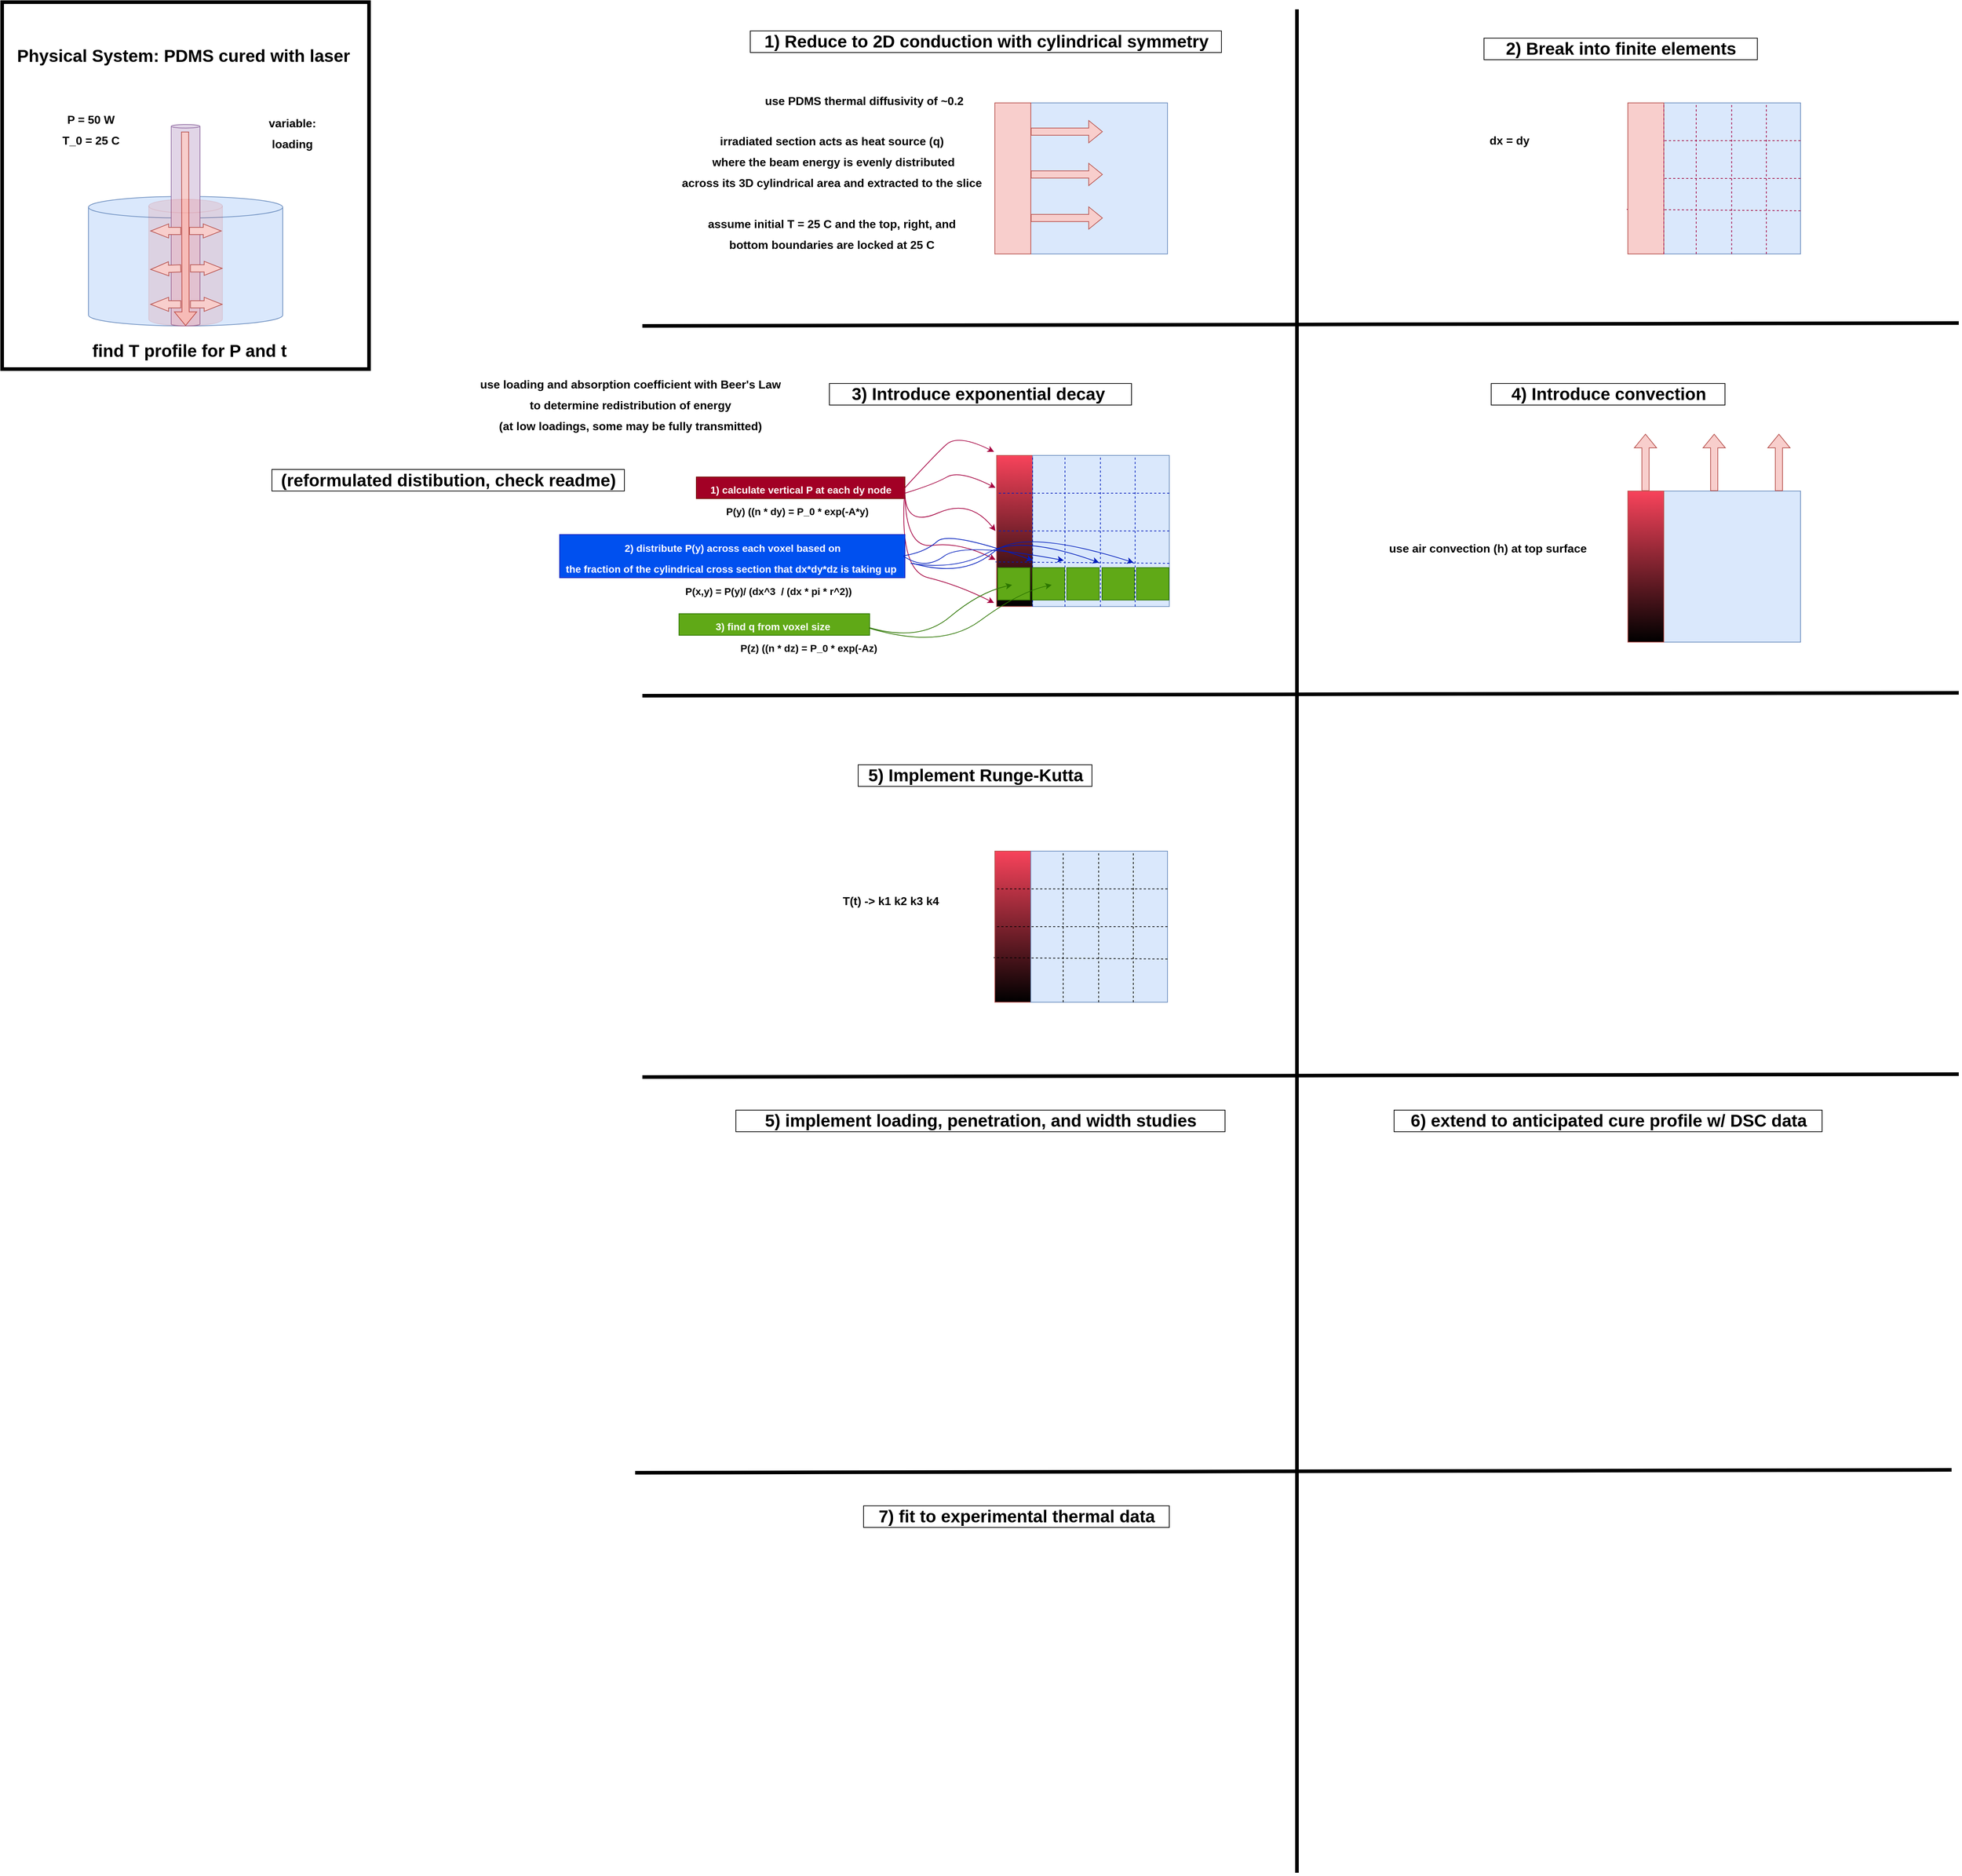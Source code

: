 <mxfile>
    <diagram id="xyQSWyfSfaHBKpIr7T4n" name="Page-1">
        <mxGraphModel dx="571" dy="555" grid="1" gridSize="10" guides="1" tooltips="1" connect="1" arrows="1" fold="1" page="1" pageScale="1" pageWidth="850" pageHeight="1100" math="0" shadow="0">
            <root>
                <mxCell id="0"/>
                <mxCell id="1" parent="0"/>
                <mxCell id="4" value="" style="whiteSpace=wrap;html=1;aspect=fixed;fillColor=none;strokeWidth=5;" parent="1" vertex="1">
                    <mxGeometry x="95" y="30" width="510" height="510" as="geometry"/>
                </mxCell>
                <mxCell id="6" value="" style="rounded=0;whiteSpace=wrap;html=1;fillColor=#dae8fc;strokeColor=#6c8ebf;" parent="1" vertex="1">
                    <mxGeometry x="1525" y="170" width="190" height="210" as="geometry"/>
                </mxCell>
                <mxCell id="7" value="" style="rounded=0;whiteSpace=wrap;html=1;fillColor=#f8cecc;strokeColor=#b85450;" parent="1" vertex="1">
                    <mxGeometry x="1475" y="170" width="50" height="210" as="geometry"/>
                </mxCell>
                <mxCell id="8" value="" style="shape=cylinder3;whiteSpace=wrap;html=1;boundedLbl=1;backgroundOutline=1;size=15;fillColor=#dae8fc;strokeColor=#6c8ebf;" parent="1" vertex="1">
                    <mxGeometry x="215" y="300" width="270" height="180" as="geometry"/>
                </mxCell>
                <mxCell id="9" value="" style="shape=cylinder3;whiteSpace=wrap;html=1;boundedLbl=1;backgroundOutline=1;size=2.483;fillColor=#e1d5e7;strokeColor=#9673a6;" parent="1" vertex="1">
                    <mxGeometry x="330" y="200" width="40" height="280" as="geometry"/>
                </mxCell>
                <mxCell id="10" value="Physical System: PDMS cured with laser&amp;nbsp;" style="text;strokeColor=none;fillColor=none;html=1;fontSize=24;fontStyle=1;verticalAlign=middle;align=center;" parent="1" vertex="1">
                    <mxGeometry x="100" y="90" width="500" height="30" as="geometry"/>
                </mxCell>
                <mxCell id="11" value="1) Reduce to 2D conduction with cylindrical symmetry" style="text;strokeColor=default;fillColor=none;html=1;fontSize=24;fontStyle=1;verticalAlign=middle;align=center;" parent="1" vertex="1">
                    <mxGeometry x="1135" y="70" width="655" height="30" as="geometry"/>
                </mxCell>
                <mxCell id="12" value="&lt;font style=&quot;font-size: 16px;&quot;&gt;irradiated section acts as heat source (q)&lt;br&gt;&amp;nbsp;where the beam energy is evenly distributed &lt;br&gt;across its 3D cylindrical area and extracted to the slice&lt;br&gt;&lt;/font&gt;" style="text;strokeColor=none;fillColor=none;html=1;fontSize=24;fontStyle=1;verticalAlign=middle;align=center;rounded=0;glass=0;" parent="1" vertex="1">
                    <mxGeometry x="1045" y="210" width="405" height="80" as="geometry"/>
                </mxCell>
                <mxCell id="13" value="&lt;span style=&quot;font-size: 16px;&quot;&gt;use PDMS thermal diffusivity of ~0.2&lt;/span&gt;" style="text;strokeColor=none;fillColor=none;html=1;fontSize=24;fontStyle=1;verticalAlign=middle;align=center;" parent="1" vertex="1">
                    <mxGeometry x="1055" y="150" width="475" height="30" as="geometry"/>
                </mxCell>
                <mxCell id="14" value="" style="rounded=0;whiteSpace=wrap;html=1;fillColor=#dae8fc;strokeColor=#6c8ebf;" parent="1" vertex="1">
                    <mxGeometry x="2405" y="170" width="190" height="210" as="geometry"/>
                </mxCell>
                <mxCell id="15" value="2) Break into finite elements" style="text;strokeColor=default;fillColor=none;html=1;fontSize=24;fontStyle=1;verticalAlign=middle;align=center;" parent="1" vertex="1">
                    <mxGeometry x="2155" y="80" width="380" height="30" as="geometry"/>
                </mxCell>
                <mxCell id="16" value="" style="rounded=0;whiteSpace=wrap;html=1;fillColor=#dae8fc;strokeColor=#6c8ebf;" parent="1" vertex="1">
                    <mxGeometry x="2405" y="709.5" width="190" height="210" as="geometry"/>
                </mxCell>
                <mxCell id="17" value="" style="rounded=0;whiteSpace=wrap;html=1;fillColor=#F8435B;strokeColor=#b85450;fillStyle=hatch;gradientColor=default;" parent="1" vertex="1">
                    <mxGeometry x="2355" y="709.5" width="50" height="210" as="geometry"/>
                </mxCell>
                <mxCell id="18" value="4) Introduce convection" style="text;strokeColor=default;fillColor=none;html=1;fontSize=24;fontStyle=1;verticalAlign=middle;align=center;" parent="1" vertex="1">
                    <mxGeometry x="2165" y="560" width="325" height="30" as="geometry"/>
                </mxCell>
                <mxCell id="19" value="" style="shape=flexArrow;endArrow=classic;html=1;rounded=0;fillColor=#f8cecc;strokeColor=#b85450;" parent="1" edge="1">
                    <mxGeometry width="50" height="50" relative="1" as="geometry">
                        <mxPoint x="1525" y="210" as="sourcePoint"/>
                        <mxPoint x="1625" y="210" as="targetPoint"/>
                    </mxGeometry>
                </mxCell>
                <mxCell id="20" value="" style="shape=flexArrow;endArrow=classic;html=1;rounded=0;fillColor=#f8cecc;strokeColor=#b85450;" parent="1" edge="1">
                    <mxGeometry width="50" height="50" relative="1" as="geometry">
                        <mxPoint x="1525" y="269.5" as="sourcePoint"/>
                        <mxPoint x="1625" y="269.5" as="targetPoint"/>
                    </mxGeometry>
                </mxCell>
                <mxCell id="21" value="" style="shape=flexArrow;endArrow=classic;html=1;rounded=0;fillColor=#f8cecc;strokeColor=#b85450;" parent="1" edge="1">
                    <mxGeometry width="50" height="50" relative="1" as="geometry">
                        <mxPoint x="1525" y="330" as="sourcePoint"/>
                        <mxPoint x="1625" y="330" as="targetPoint"/>
                    </mxGeometry>
                </mxCell>
                <mxCell id="22" value="" style="shape=flexArrow;endArrow=classic;html=1;rounded=0;fillColor=#f8cecc;strokeColor=#b85450;" parent="1" edge="1">
                    <mxGeometry width="50" height="50" relative="1" as="geometry">
                        <mxPoint x="2379.5" y="709.5" as="sourcePoint"/>
                        <mxPoint x="2379.5" y="630" as="targetPoint"/>
                    </mxGeometry>
                </mxCell>
                <mxCell id="23" value="" style="shape=flexArrow;endArrow=classic;html=1;rounded=0;fillColor=#f8cecc;strokeColor=#b85450;" parent="1" edge="1">
                    <mxGeometry width="50" height="50" relative="1" as="geometry">
                        <mxPoint x="2475" y="709.5" as="sourcePoint"/>
                        <mxPoint x="2475" y="630" as="targetPoint"/>
                    </mxGeometry>
                </mxCell>
                <mxCell id="24" value="" style="shape=flexArrow;endArrow=classic;html=1;rounded=0;fillColor=#f8cecc;strokeColor=#b85450;" parent="1" edge="1">
                    <mxGeometry width="50" height="50" relative="1" as="geometry">
                        <mxPoint x="2565" y="709.5" as="sourcePoint"/>
                        <mxPoint x="2565" y="630" as="targetPoint"/>
                    </mxGeometry>
                </mxCell>
                <mxCell id="25" value="&lt;span style=&quot;font-size: 16px;&quot;&gt;use air convection (h) at top surface&lt;br&gt;&lt;/span&gt;" style="text;strokeColor=none;fillColor=none;html=1;fontSize=24;fontStyle=1;verticalAlign=middle;align=center;" parent="1" vertex="1">
                    <mxGeometry x="2015" y="770" width="290" height="34.5" as="geometry"/>
                </mxCell>
                <mxCell id="26" value="&lt;font style=&quot;font-size: 16px;&quot;&gt;assume initial T = 25 C and the top, right, and&lt;br&gt;bottom boundaries are locked at 25 C&lt;br&gt;&lt;/font&gt;" style="text;strokeColor=none;fillColor=none;html=1;fontSize=24;fontStyle=1;verticalAlign=middle;align=center;rounded=0;glass=0;" parent="1" vertex="1">
                    <mxGeometry x="1045" y="310" width="405" height="80" as="geometry"/>
                </mxCell>
                <mxCell id="27" value="" style="shape=flexArrow;endArrow=classic;html=1;rounded=0;entryX=0.5;entryY=1;entryDx=0;entryDy=0;entryPerimeter=0;fillColor=#f8cecc;strokeColor=#b85450;" parent="1" source="40" target="9" edge="1">
                    <mxGeometry width="50" height="50" relative="1" as="geometry">
                        <mxPoint x="349.29" y="210" as="sourcePoint"/>
                        <mxPoint x="349.29" y="450" as="targetPoint"/>
                    </mxGeometry>
                </mxCell>
                <mxCell id="30" value="3) Introduce exponential decay&amp;nbsp;" style="text;strokeColor=default;fillColor=none;html=1;fontSize=24;fontStyle=1;verticalAlign=middle;align=center;" parent="1" vertex="1">
                    <mxGeometry x="1245" y="560" width="420" height="30" as="geometry"/>
                </mxCell>
                <mxCell id="31" value="&lt;font style=&quot;font-size: 16px;&quot;&gt;&lt;br&gt;&lt;/font&gt;" style="text;strokeColor=none;fillColor=none;html=1;fontSize=24;fontStyle=1;verticalAlign=middle;align=center;rounded=0;glass=0;" parent="1" vertex="1">
                    <mxGeometry x="1055" y="690" width="405" height="80" as="geometry"/>
                </mxCell>
                <mxCell id="32" value="&lt;span style=&quot;font-size: 16px;&quot;&gt;use loading and absorption coefficient with Beer's Law&lt;br&gt;to determine redistribution of energy&lt;br&gt;(at low loadings, some may be fully transmitted)&lt;br&gt;&lt;/span&gt;" style="text;strokeColor=none;fillColor=none;html=1;fontSize=24;fontStyle=1;verticalAlign=middle;align=center;" parent="1" vertex="1">
                    <mxGeometry x="730" y="540" width="475" height="95" as="geometry"/>
                </mxCell>
                <mxCell id="33" value="" style="endArrow=none;dashed=1;html=1;rounded=0;exitX=1;exitY=0.5;exitDx=0;exitDy=0;entryX=0;entryY=0.5;entryDx=0;entryDy=0;fillColor=#d80073;strokeColor=#A50040;" parent="1" source="14" edge="1">
                    <mxGeometry width="50" height="50" relative="1" as="geometry">
                        <mxPoint x="2645" y="300" as="sourcePoint"/>
                        <mxPoint x="2355" y="275" as="targetPoint"/>
                    </mxGeometry>
                </mxCell>
                <mxCell id="34" value="" style="endArrow=none;dashed=1;html=1;rounded=0;exitX=1;exitY=0.25;exitDx=0;exitDy=0;entryX=0;entryY=0.25;entryDx=0;entryDy=0;fillColor=#d80073;strokeColor=#A50040;" parent="1" source="14" edge="1">
                    <mxGeometry width="50" height="50" relative="1" as="geometry">
                        <mxPoint x="2595" y="228.57" as="sourcePoint"/>
                        <mxPoint x="2355" y="222.5" as="targetPoint"/>
                    </mxGeometry>
                </mxCell>
                <mxCell id="35" value="" style="endArrow=none;dashed=1;html=1;rounded=0;exitX=1;exitY=0.5;exitDx=0;exitDy=0;entryX=-0.032;entryY=0.705;entryDx=0;entryDy=0;entryPerimeter=0;fillColor=#d80073;strokeColor=#A50040;" parent="1" edge="1">
                    <mxGeometry width="50" height="50" relative="1" as="geometry">
                        <mxPoint x="2595" y="320" as="sourcePoint"/>
                        <mxPoint x="2353.4" y="318.05" as="targetPoint"/>
                    </mxGeometry>
                </mxCell>
                <mxCell id="36" value="" style="endArrow=none;dashed=1;html=1;rounded=0;exitX=0.75;exitY=1;exitDx=0;exitDy=0;entryX=0.75;entryY=0;entryDx=0;entryDy=0;fillColor=#d80073;strokeColor=#A50040;" parent="1" source="14" target="14" edge="1">
                    <mxGeometry width="50" height="50" relative="1" as="geometry">
                        <mxPoint x="2775" y="269.29" as="sourcePoint"/>
                        <mxPoint x="2585" y="269.29" as="targetPoint"/>
                    </mxGeometry>
                </mxCell>
                <mxCell id="37" value="" style="endArrow=none;dashed=1;html=1;rounded=0;exitX=0.75;exitY=1;exitDx=0;exitDy=0;entryX=0.75;entryY=0;entryDx=0;entryDy=0;fillColor=#d80073;strokeColor=#A50040;" parent="1" edge="1">
                    <mxGeometry width="50" height="50" relative="1" as="geometry">
                        <mxPoint x="2499.29" y="380" as="sourcePoint"/>
                        <mxPoint x="2499.29" y="170" as="targetPoint"/>
                    </mxGeometry>
                </mxCell>
                <mxCell id="38" value="" style="endArrow=none;dashed=1;html=1;rounded=0;exitX=0.75;exitY=1;exitDx=0;exitDy=0;entryX=0.75;entryY=0;entryDx=0;entryDy=0;fillColor=#d80073;strokeColor=#A50040;" parent="1" edge="1">
                    <mxGeometry width="50" height="50" relative="1" as="geometry">
                        <mxPoint x="2450" y="380" as="sourcePoint"/>
                        <mxPoint x="2450" y="170" as="targetPoint"/>
                    </mxGeometry>
                </mxCell>
                <mxCell id="39" value="" style="shape=flexArrow;endArrow=classic;html=1;rounded=0;entryX=0.5;entryY=1;entryDx=0;entryDy=0;entryPerimeter=0;fillColor=#f8cecc;strokeColor=#b85450;" parent="1" target="40" edge="1">
                    <mxGeometry width="50" height="50" relative="1" as="geometry">
                        <mxPoint x="349.29" y="210" as="sourcePoint"/>
                        <mxPoint x="350" y="480" as="targetPoint"/>
                    </mxGeometry>
                </mxCell>
                <mxCell id="40" value="" style="shape=cylinder3;whiteSpace=wrap;html=1;boundedLbl=1;backgroundOutline=1;size=9.379;fillColor=#e51400;strokeColor=#B20000;opacity=10;fontColor=#ffffff;" parent="1" vertex="1">
                    <mxGeometry x="298.75" y="304" width="102.5" height="176" as="geometry"/>
                </mxCell>
                <mxCell id="41" value="" style="shape=flexArrow;endArrow=classic;html=1;rounded=0;fillColor=#f8cecc;strokeColor=#b85450;endWidth=8.611;endSize=7.981;" parent="1" edge="1">
                    <mxGeometry width="50" height="50" relative="1" as="geometry">
                        <mxPoint x="355" y="348" as="sourcePoint"/>
                        <mxPoint x="400" y="348" as="targetPoint"/>
                    </mxGeometry>
                </mxCell>
                <mxCell id="42" value="" style="shape=flexArrow;endArrow=classic;html=1;rounded=0;fillColor=#f8cecc;strokeColor=#b85450;endWidth=8.611;endSize=7.981;" parent="1" edge="1">
                    <mxGeometry width="50" height="50" relative="1" as="geometry">
                        <mxPoint x="356.25" y="400" as="sourcePoint"/>
                        <mxPoint x="401.25" y="400" as="targetPoint"/>
                    </mxGeometry>
                </mxCell>
                <mxCell id="43" value="" style="shape=flexArrow;endArrow=classic;html=1;rounded=0;fillColor=#f8cecc;strokeColor=#b85450;endWidth=8.611;endSize=7.981;" parent="1" edge="1">
                    <mxGeometry width="50" height="50" relative="1" as="geometry">
                        <mxPoint x="356.25" y="450" as="sourcePoint"/>
                        <mxPoint x="401.25" y="450" as="targetPoint"/>
                    </mxGeometry>
                </mxCell>
                <mxCell id="44" value="" style="shape=flexArrow;endArrow=classic;html=1;rounded=0;fillColor=#f8cecc;strokeColor=#b85450;endWidth=8.611;endSize=7.981;entryX=0.022;entryY=0.554;entryDx=0;entryDy=0;entryPerimeter=0;" parent="1" target="40" edge="1">
                    <mxGeometry width="50" height="50" relative="1" as="geometry">
                        <mxPoint x="343.75" y="400" as="sourcePoint"/>
                        <mxPoint x="305" y="400" as="targetPoint"/>
                    </mxGeometry>
                </mxCell>
                <mxCell id="45" value="" style="shape=flexArrow;endArrow=classic;html=1;rounded=0;fillColor=#f8cecc;strokeColor=#b85450;endWidth=8.611;endSize=7.981;entryX=0.022;entryY=0.554;entryDx=0;entryDy=0;entryPerimeter=0;" parent="1" edge="1">
                    <mxGeometry width="50" height="50" relative="1" as="geometry">
                        <mxPoint x="343.75" y="348" as="sourcePoint"/>
                        <mxPoint x="301" y="348" as="targetPoint"/>
                    </mxGeometry>
                </mxCell>
                <mxCell id="46" value="" style="shape=flexArrow;endArrow=classic;html=1;rounded=0;fillColor=#f8cecc;strokeColor=#b85450;endWidth=8.611;endSize=7.981;entryX=0.022;entryY=0.554;entryDx=0;entryDy=0;entryPerimeter=0;" parent="1" edge="1">
                    <mxGeometry width="50" height="50" relative="1" as="geometry">
                        <mxPoint x="343.75" y="450" as="sourcePoint"/>
                        <mxPoint x="301" y="450" as="targetPoint"/>
                    </mxGeometry>
                </mxCell>
                <mxCell id="47" value="&lt;font style=&quot;font-size: 16px;&quot;&gt;P = 50 W&lt;br&gt;T_0 = 25 C&lt;br style=&quot;border-color: var(--border-color);&quot;&gt;&lt;br&gt;&lt;/font&gt;" style="text;strokeColor=none;fillColor=none;html=1;fontSize=24;fontStyle=1;verticalAlign=middle;align=center;rounded=0;glass=0;" parent="1" vertex="1">
                    <mxGeometry x="160" y="170" width="115" height="100" as="geometry"/>
                </mxCell>
                <mxCell id="48" value="&lt;font style=&quot;font-size: 16px;&quot;&gt;variable:&lt;br&gt;loading&lt;br&gt;&lt;/font&gt;" style="text;strokeColor=none;fillColor=none;html=1;fontSize=24;fontStyle=1;verticalAlign=middle;align=center;rounded=0;glass=0;" parent="1" vertex="1">
                    <mxGeometry x="440" y="160" width="115" height="100" as="geometry"/>
                </mxCell>
                <mxCell id="49" value="find T profile for P and t" style="text;strokeColor=none;fillColor=none;html=1;fontSize=24;fontStyle=1;verticalAlign=middle;align=center;" parent="1" vertex="1">
                    <mxGeometry x="105" y="500" width="500" height="30" as="geometry"/>
                </mxCell>
                <mxCell id="50" value="5) Implement Runge-Kutta" style="text;strokeColor=default;fillColor=none;html=1;fontSize=24;fontStyle=1;verticalAlign=middle;align=center;" parent="1" vertex="1">
                    <mxGeometry x="1285" y="1090" width="325" height="30" as="geometry"/>
                </mxCell>
                <mxCell id="51" value="" style="rounded=0;whiteSpace=wrap;html=1;fillColor=#F8435B;strokeColor=#b85450;fillStyle=hatch;gradientColor=default;" parent="1" vertex="1">
                    <mxGeometry x="1475" y="1210" width="50" height="210" as="geometry"/>
                </mxCell>
                <mxCell id="52" value="" style="rounded=0;whiteSpace=wrap;html=1;fillColor=#dae8fc;strokeColor=#6c8ebf;" parent="1" vertex="1">
                    <mxGeometry x="1525" y="1210" width="190" height="210" as="geometry"/>
                </mxCell>
                <mxCell id="53" value="" style="endArrow=none;dashed=1;html=1;rounded=0;exitX=1;exitY=0.5;exitDx=0;exitDy=0;entryX=0;entryY=0.5;entryDx=0;entryDy=0;" parent="1" source="52" target="51" edge="1">
                    <mxGeometry width="50" height="50" relative="1" as="geometry">
                        <mxPoint x="1765" y="1340" as="sourcePoint"/>
                        <mxPoint x="1405" y="1520" as="targetPoint"/>
                    </mxGeometry>
                </mxCell>
                <mxCell id="54" value="" style="endArrow=none;dashed=1;html=1;rounded=0;exitX=1;exitY=0.25;exitDx=0;exitDy=0;entryX=0;entryY=0.25;entryDx=0;entryDy=0;" parent="1" source="52" target="51" edge="1">
                    <mxGeometry width="50" height="50" relative="1" as="geometry">
                        <mxPoint x="1715" y="1268.57" as="sourcePoint"/>
                        <mxPoint x="1525" y="1268.57" as="targetPoint"/>
                    </mxGeometry>
                </mxCell>
                <mxCell id="55" value="" style="endArrow=none;dashed=1;html=1;rounded=0;exitX=1;exitY=0.5;exitDx=0;exitDy=0;entryX=-0.032;entryY=0.705;entryDx=0;entryDy=0;entryPerimeter=0;" parent="1" target="51" edge="1">
                    <mxGeometry width="50" height="50" relative="1" as="geometry">
                        <mxPoint x="1715" y="1360" as="sourcePoint"/>
                        <mxPoint x="1525" y="1360" as="targetPoint"/>
                    </mxGeometry>
                </mxCell>
                <mxCell id="56" value="" style="endArrow=none;dashed=1;html=1;rounded=0;exitX=0.75;exitY=1;exitDx=0;exitDy=0;entryX=0.75;entryY=0;entryDx=0;entryDy=0;" parent="1" source="52" target="52" edge="1">
                    <mxGeometry width="50" height="50" relative="1" as="geometry">
                        <mxPoint x="1895" y="1309.29" as="sourcePoint"/>
                        <mxPoint x="1705" y="1309.29" as="targetPoint"/>
                    </mxGeometry>
                </mxCell>
                <mxCell id="57" value="" style="endArrow=none;dashed=1;html=1;rounded=0;exitX=0.75;exitY=1;exitDx=0;exitDy=0;entryX=0.75;entryY=0;entryDx=0;entryDy=0;" parent="1" edge="1">
                    <mxGeometry width="50" height="50" relative="1" as="geometry">
                        <mxPoint x="1619.29" y="1420" as="sourcePoint"/>
                        <mxPoint x="1619.29" y="1210" as="targetPoint"/>
                    </mxGeometry>
                </mxCell>
                <mxCell id="58" value="" style="endArrow=none;dashed=1;html=1;rounded=0;exitX=0.75;exitY=1;exitDx=0;exitDy=0;entryX=0.75;entryY=0;entryDx=0;entryDy=0;" parent="1" edge="1">
                    <mxGeometry width="50" height="50" relative="1" as="geometry">
                        <mxPoint x="1570" y="1420" as="sourcePoint"/>
                        <mxPoint x="1570" y="1210" as="targetPoint"/>
                    </mxGeometry>
                </mxCell>
                <mxCell id="59" value="&lt;span style=&quot;font-size: 16px;&quot;&gt;T(t) -&amp;gt; k1 k2 k3 k4&lt;br&gt;&lt;/span&gt;" style="text;strokeColor=none;fillColor=none;html=1;fontSize=24;fontStyle=1;verticalAlign=middle;align=center;" parent="1" vertex="1">
                    <mxGeometry x="1185" y="1260" width="290" height="34.5" as="geometry"/>
                </mxCell>
                <mxCell id="60" value="&lt;span style=&quot;font-size: 16px;&quot;&gt;dx = dy&lt;br&gt;&lt;/span&gt;" style="text;strokeColor=none;fillColor=none;html=1;fontSize=24;fontStyle=1;verticalAlign=middle;align=center;" parent="1" vertex="1">
                    <mxGeometry x="2045" y="202.75" width="290" height="34.5" as="geometry"/>
                </mxCell>
                <mxCell id="61" value="6) extend to anticipated cure profile w/ DSC data" style="text;strokeColor=default;fillColor=none;html=1;fontSize=24;fontStyle=1;verticalAlign=middle;align=center;" parent="1" vertex="1">
                    <mxGeometry x="2030" y="1570" width="595" height="30" as="geometry"/>
                </mxCell>
                <mxCell id="62" value="5) implement loading, penetration, and width studies" style="text;strokeColor=default;fillColor=none;html=1;fontSize=24;fontStyle=1;verticalAlign=middle;align=center;" parent="1" vertex="1">
                    <mxGeometry x="1115" y="1570" width="680" height="30" as="geometry"/>
                </mxCell>
                <mxCell id="63" value="7) fit to experimental thermal data" style="text;strokeColor=default;fillColor=none;html=1;fontSize=24;fontStyle=1;verticalAlign=middle;align=center;" parent="1" vertex="1">
                    <mxGeometry x="1292.5" y="2120" width="425" height="30" as="geometry"/>
                </mxCell>
                <mxCell id="64" value="" style="endArrow=none;html=1;rounded=0;strokeWidth=5;" parent="1" edge="1">
                    <mxGeometry width="50" height="50" relative="1" as="geometry">
                        <mxPoint x="1895" y="2630" as="sourcePoint"/>
                        <mxPoint x="1895" y="40" as="targetPoint"/>
                    </mxGeometry>
                </mxCell>
                <mxCell id="65" value="" style="endArrow=none;html=1;rounded=0;strokeWidth=5;" parent="1" edge="1">
                    <mxGeometry width="50" height="50" relative="1" as="geometry">
                        <mxPoint x="2815" y="476" as="sourcePoint"/>
                        <mxPoint x="985" y="480" as="targetPoint"/>
                    </mxGeometry>
                </mxCell>
                <mxCell id="66" value="" style="endArrow=none;html=1;rounded=0;strokeWidth=5;" parent="1" edge="1">
                    <mxGeometry width="50" height="50" relative="1" as="geometry">
                        <mxPoint x="2815" y="1520" as="sourcePoint"/>
                        <mxPoint x="985" y="1524" as="targetPoint"/>
                    </mxGeometry>
                </mxCell>
                <mxCell id="67" value="" style="endArrow=none;html=1;rounded=0;strokeWidth=5;" parent="1" edge="1">
                    <mxGeometry width="50" height="50" relative="1" as="geometry">
                        <mxPoint x="2805" y="2070" as="sourcePoint"/>
                        <mxPoint x="975" y="2074" as="targetPoint"/>
                    </mxGeometry>
                </mxCell>
                <mxCell id="68" value="" style="endArrow=none;html=1;rounded=0;strokeWidth=5;" parent="1" edge="1">
                    <mxGeometry width="50" height="50" relative="1" as="geometry">
                        <mxPoint x="2815" y="990" as="sourcePoint"/>
                        <mxPoint x="985" y="994" as="targetPoint"/>
                    </mxGeometry>
                </mxCell>
                <mxCell id="73" value="" style="rounded=0;whiteSpace=wrap;html=1;fillColor=#F8435B;strokeColor=#b85450;fillStyle=hatch;gradientColor=default;" parent="1" vertex="1">
                    <mxGeometry x="1477.5" y="660" width="50" height="210" as="geometry"/>
                </mxCell>
                <mxCell id="74" value="" style="rounded=0;whiteSpace=wrap;html=1;fillColor=#dae8fc;strokeColor=#6c8ebf;" parent="1" vertex="1">
                    <mxGeometry x="1527.5" y="660" width="190" height="210" as="geometry"/>
                </mxCell>
                <mxCell id="75" value="" style="endArrow=none;dashed=1;html=1;rounded=0;exitX=1;exitY=0.5;exitDx=0;exitDy=0;entryX=0;entryY=0.5;entryDx=0;entryDy=0;fillColor=#0050ef;strokeColor=#001DBC;" parent="1" source="74" target="73" edge="1">
                    <mxGeometry width="50" height="50" relative="1" as="geometry">
                        <mxPoint x="1767.5" y="790" as="sourcePoint"/>
                        <mxPoint x="1407.5" y="970" as="targetPoint"/>
                    </mxGeometry>
                </mxCell>
                <mxCell id="76" value="" style="endArrow=none;dashed=1;html=1;rounded=0;exitX=1;exitY=0.25;exitDx=0;exitDy=0;entryX=0;entryY=0.25;entryDx=0;entryDy=0;fillColor=#0050ef;strokeColor=#001DBC;" parent="1" source="74" target="73" edge="1">
                    <mxGeometry width="50" height="50" relative="1" as="geometry">
                        <mxPoint x="1717.5" y="718.57" as="sourcePoint"/>
                        <mxPoint x="1527.5" y="718.57" as="targetPoint"/>
                    </mxGeometry>
                </mxCell>
                <mxCell id="77" value="" style="endArrow=none;dashed=1;html=1;rounded=0;exitX=1;exitY=0.5;exitDx=0;exitDy=0;entryX=-0.032;entryY=0.705;entryDx=0;entryDy=0;entryPerimeter=0;fillColor=#0050ef;strokeColor=#001DBC;" parent="1" target="73" edge="1">
                    <mxGeometry width="50" height="50" relative="1" as="geometry">
                        <mxPoint x="1717.5" y="810" as="sourcePoint"/>
                        <mxPoint x="1527.5" y="810" as="targetPoint"/>
                    </mxGeometry>
                </mxCell>
                <mxCell id="78" value="" style="endArrow=none;dashed=1;html=1;rounded=0;exitX=0.75;exitY=1;exitDx=0;exitDy=0;entryX=0.75;entryY=0;entryDx=0;entryDy=0;fillColor=#0050ef;strokeColor=#001DBC;" parent="1" source="74" target="74" edge="1">
                    <mxGeometry width="50" height="50" relative="1" as="geometry">
                        <mxPoint x="1897.5" y="759.29" as="sourcePoint"/>
                        <mxPoint x="1707.5" y="759.29" as="targetPoint"/>
                    </mxGeometry>
                </mxCell>
                <mxCell id="79" value="" style="endArrow=none;dashed=1;html=1;rounded=0;exitX=0.75;exitY=1;exitDx=0;exitDy=0;entryX=0.75;entryY=0;entryDx=0;entryDy=0;fillColor=#0050ef;strokeColor=#001DBC;" parent="1" edge="1">
                    <mxGeometry width="50" height="50" relative="1" as="geometry">
                        <mxPoint x="1621.79" y="870" as="sourcePoint"/>
                        <mxPoint x="1621.79" y="660" as="targetPoint"/>
                    </mxGeometry>
                </mxCell>
                <mxCell id="80" value="" style="endArrow=none;dashed=1;html=1;rounded=0;exitX=0.75;exitY=1;exitDx=0;exitDy=0;entryX=0.75;entryY=0;entryDx=0;entryDy=0;fillColor=#0050ef;strokeColor=#001DBC;" parent="1" edge="1">
                    <mxGeometry width="50" height="50" relative="1" as="geometry">
                        <mxPoint x="1572.5" y="870" as="sourcePoint"/>
                        <mxPoint x="1572.5" y="660" as="targetPoint"/>
                    </mxGeometry>
                </mxCell>
                <mxCell id="81" value="" style="endArrow=none;dashed=1;html=1;rounded=0;exitX=0.75;exitY=1;exitDx=0;exitDy=0;entryX=0.75;entryY=0;entryDx=0;entryDy=0;fillColor=#0050ef;strokeColor=#001DBC;" parent="1" edge="1">
                    <mxGeometry width="50" height="50" relative="1" as="geometry">
                        <mxPoint x="1527.5" y="870" as="sourcePoint"/>
                        <mxPoint x="1527.5" y="660.0" as="targetPoint"/>
                    </mxGeometry>
                </mxCell>
                <mxCell id="83" value="&lt;span style=&quot;font-size: 14px;&quot;&gt;P(y) ((n * dy) = P_0 * exp(-A*y)&lt;/span&gt;" style="text;strokeColor=none;fillColor=none;html=1;fontSize=24;fontStyle=1;verticalAlign=middle;align=center;" parent="1" vertex="1">
                    <mxGeometry x="1115" y="720" width="170" height="30" as="geometry"/>
                </mxCell>
                <mxCell id="84" value="" style="curved=1;endArrow=classic;html=1;fontSize=14;exitX=1;exitY=0.5;exitDx=0;exitDy=0;fillColor=#d80073;strokeColor=#A50040;" parent="1" source="88" edge="1">
                    <mxGeometry width="50" height="50" relative="1" as="geometry">
                        <mxPoint x="1320.9" y="640" as="sourcePoint"/>
                        <mxPoint x="1473.9" y="655" as="targetPoint"/>
                        <Array as="points">
                            <mxPoint x="1390.9" y="660"/>
                            <mxPoint x="1423.9" y="630"/>
                        </Array>
                    </mxGeometry>
                </mxCell>
                <mxCell id="85" value="" style="curved=1;endArrow=classic;html=1;fontSize=14;exitX=1;exitY=0.75;exitDx=0;exitDy=0;fillColor=#d80073;strokeColor=#A50040;" parent="1" source="88" edge="1">
                    <mxGeometry width="50" height="50" relative="1" as="geometry">
                        <mxPoint x="1322.9" y="690.0" as="sourcePoint"/>
                        <mxPoint x="1475.9" y="705" as="targetPoint"/>
                        <Array as="points">
                            <mxPoint x="1390.9" y="700"/>
                            <mxPoint x="1425.9" y="680"/>
                        </Array>
                    </mxGeometry>
                </mxCell>
                <mxCell id="86" value="" style="curved=1;endArrow=classic;html=1;fontSize=14;exitX=1;exitY=0.75;exitDx=0;exitDy=0;fillColor=#d80073;strokeColor=#A50040;" parent="1" source="88" edge="1">
                    <mxGeometry width="50" height="50" relative="1" as="geometry">
                        <mxPoint x="1322.9" y="750" as="sourcePoint"/>
                        <mxPoint x="1475.9" y="765" as="targetPoint"/>
                        <Array as="points">
                            <mxPoint x="1350.9" y="760"/>
                            <mxPoint x="1440.9" y="720"/>
                        </Array>
                    </mxGeometry>
                </mxCell>
                <mxCell id="87" value="" style="curved=1;endArrow=classic;html=1;fontSize=14;exitX=1;exitY=0.75;exitDx=0;exitDy=0;fillColor=#d80073;strokeColor=#A50040;" parent="1" source="88" edge="1">
                    <mxGeometry width="50" height="50" relative="1" as="geometry">
                        <mxPoint x="1322.9" y="790" as="sourcePoint"/>
                        <mxPoint x="1475.9" y="805" as="targetPoint"/>
                        <Array as="points">
                            <mxPoint x="1350.9" y="790"/>
                            <mxPoint x="1425.9" y="780"/>
                        </Array>
                    </mxGeometry>
                </mxCell>
                <mxCell id="88" value="&lt;span style=&quot;font-size: 14px;&quot;&gt;1) calculate vertical P at each dy node&lt;/span&gt;" style="text;strokeColor=#6F0000;fillColor=#a20025;html=1;fontSize=24;fontStyle=1;verticalAlign=middle;align=center;fontColor=#ffffff;" parent="1" vertex="1">
                    <mxGeometry x="1060" y="690" width="290" height="30" as="geometry"/>
                </mxCell>
                <mxCell id="89" value="" style="curved=1;endArrow=classic;html=1;fontSize=14;exitX=1;exitY=0.5;exitDx=0;exitDy=0;fillColor=#d80073;strokeColor=#A50040;" parent="1" source="88" edge="1">
                    <mxGeometry width="50" height="50" relative="1" as="geometry">
                        <mxPoint x="1320.9" y="850" as="sourcePoint"/>
                        <mxPoint x="1473.9" y="865" as="targetPoint"/>
                        <Array as="points">
                            <mxPoint x="1340.9" y="820"/>
                            <mxPoint x="1423.9" y="840"/>
                        </Array>
                    </mxGeometry>
                </mxCell>
                <mxCell id="92" value="&lt;span style=&quot;font-size: 14px;&quot;&gt;2) distribute P(y) across each voxel based on&lt;br&gt;the fraction of the cylindrical cross section that dx*dy*dz is taking up&amp;nbsp;&lt;/span&gt;" style="text;strokeColor=#001DBC;fillColor=#0050ef;html=1;fontSize=24;fontStyle=1;verticalAlign=middle;align=center;fontColor=#ffffff;" parent="1" vertex="1">
                    <mxGeometry x="870" y="770" width="480" height="60" as="geometry"/>
                </mxCell>
                <mxCell id="93" value="&lt;span style=&quot;font-size: 14px;&quot;&gt;3) find q from voxel size&amp;nbsp;&lt;/span&gt;" style="text;strokeColor=#2D7600;fillColor=#60a917;html=1;fontSize=24;fontStyle=1;verticalAlign=middle;align=center;fontColor=#ffffff;" parent="1" vertex="1">
                    <mxGeometry x="1035.9" y="880" width="265" height="30" as="geometry"/>
                </mxCell>
                <mxCell id="95" value="&lt;span style=&quot;font-size: 14px;&quot;&gt;P(x,y) = P(y)/ (dx^3&amp;nbsp; / (dx * pi * r^2))&lt;/span&gt;" style="text;strokeColor=none;fillColor=none;html=1;fontSize=24;fontStyle=1;verticalAlign=middle;align=center;" parent="1" vertex="1">
                    <mxGeometry x="1075" y="831" width="170" height="30" as="geometry"/>
                </mxCell>
                <mxCell id="96" value="&lt;span style=&quot;font-size: 14px;&quot;&gt;P(z) ((n * dz) = P_0 * exp(-Az)&lt;/span&gt;" style="text;strokeColor=none;fillColor=none;html=1;fontSize=24;fontStyle=1;verticalAlign=middle;align=center;" parent="1" vertex="1">
                    <mxGeometry x="1130.9" y="910" width="170" height="30" as="geometry"/>
                </mxCell>
                <mxCell id="97" value="" style="curved=1;endArrow=classic;html=1;fontSize=14;exitX=1;exitY=0.5;exitDx=0;exitDy=0;fillColor=#0050ef;strokeColor=#001DBC;" parent="1" edge="1">
                    <mxGeometry width="50" height="50" relative="1" as="geometry">
                        <mxPoint x="1348.4" y="799.5" as="sourcePoint"/>
                        <mxPoint x="1527.9" y="806" as="targetPoint"/>
                        <Array as="points">
                            <mxPoint x="1378.4" y="794.5"/>
                            <mxPoint x="1411.4" y="764.5"/>
                        </Array>
                    </mxGeometry>
                </mxCell>
                <mxCell id="98" value="" style="curved=1;endArrow=classic;html=1;fontSize=14;fillColor=#0050ef;strokeColor=#001DBC;" parent="1" edge="1">
                    <mxGeometry width="50" height="50" relative="1" as="geometry">
                        <mxPoint x="1347.9" y="800" as="sourcePoint"/>
                        <mxPoint x="1570.9" y="806" as="targetPoint"/>
                        <Array as="points">
                            <mxPoint x="1377.9" y="820"/>
                            <mxPoint x="1430.9" y="780"/>
                        </Array>
                    </mxGeometry>
                </mxCell>
                <mxCell id="100" value="" style="curved=1;endArrow=classic;html=1;fontSize=14;fillColor=#0050ef;strokeColor=#001DBC;" parent="1" edge="1">
                    <mxGeometry width="50" height="50" relative="1" as="geometry">
                        <mxPoint x="1357.9" y="810" as="sourcePoint"/>
                        <mxPoint x="1619.9" y="809" as="targetPoint"/>
                        <Array as="points">
                            <mxPoint x="1420.9" y="820"/>
                            <mxPoint x="1510.9" y="770"/>
                        </Array>
                    </mxGeometry>
                </mxCell>
                <mxCell id="102" value="" style="rounded=0;whiteSpace=wrap;html=1;fillColor=#f8cecc;strokeColor=#b85450;" parent="1" vertex="1">
                    <mxGeometry x="2355" y="170" width="50" height="210" as="geometry"/>
                </mxCell>
                <mxCell id="101" value="" style="curved=1;endArrow=classic;html=1;fontSize=14;fillColor=#0050ef;strokeColor=#001DBC;" parent="1" edge="1">
                    <mxGeometry width="50" height="50" relative="1" as="geometry">
                        <mxPoint x="1360.9" y="810" as="sourcePoint"/>
                        <mxPoint x="1667.9" y="809" as="targetPoint"/>
                        <Array as="points">
                            <mxPoint x="1430.9" y="830"/>
                            <mxPoint x="1513.9" y="760"/>
                        </Array>
                    </mxGeometry>
                </mxCell>
                <mxCell id="103" value="" style="endArrow=none;dashed=1;html=1;rounded=0;exitX=0.75;exitY=1;exitDx=0;exitDy=0;entryX=0.75;entryY=0;entryDx=0;entryDy=0;fillColor=#d80073;strokeColor=#A50040;" parent="1" edge="1">
                    <mxGeometry width="50" height="50" relative="1" as="geometry">
                        <mxPoint x="2405.0" y="380.0" as="sourcePoint"/>
                        <mxPoint x="2405.0" y="170" as="targetPoint"/>
                    </mxGeometry>
                </mxCell>
                <mxCell id="106" value="" style="whiteSpace=wrap;html=1;aspect=fixed;fontSize=14;fillColor=#60a917;fontColor=#ffffff;strokeColor=#2D7600;" parent="1" vertex="1">
                    <mxGeometry x="1479" y="816" width="45" height="45" as="geometry"/>
                </mxCell>
                <mxCell id="104" value="" style="curved=1;endArrow=classic;html=1;fontSize=14;fillColor=#60a917;strokeColor=#2D7600;" parent="1" edge="1">
                    <mxGeometry width="50" height="50" relative="1" as="geometry">
                        <mxPoint x="1300.9" y="899.5" as="sourcePoint"/>
                        <mxPoint x="1499" y="840" as="targetPoint"/>
                        <Array as="points">
                            <mxPoint x="1370.9" y="919.5"/>
                            <mxPoint x="1453.9" y="849.5"/>
                        </Array>
                    </mxGeometry>
                </mxCell>
                <mxCell id="110" value="" style="whiteSpace=wrap;html=1;aspect=fixed;fontSize=14;fillColor=#60a917;fontColor=#ffffff;strokeColor=#2D7600;" parent="1" vertex="1">
                    <mxGeometry x="1527" y="816" width="45" height="45" as="geometry"/>
                </mxCell>
                <mxCell id="111" value="" style="whiteSpace=wrap;html=1;aspect=fixed;fontSize=14;fillColor=#60a917;fontColor=#ffffff;strokeColor=#2D7600;" parent="1" vertex="1">
                    <mxGeometry x="1575" y="816" width="45" height="45" as="geometry"/>
                </mxCell>
                <mxCell id="112" value="" style="whiteSpace=wrap;html=1;aspect=fixed;fontSize=14;fillColor=#60a917;fontColor=#ffffff;strokeColor=#2D7600;" parent="1" vertex="1">
                    <mxGeometry x="1624" y="816" width="45" height="45" as="geometry"/>
                </mxCell>
                <mxCell id="105" value="" style="curved=1;endArrow=classic;html=1;fontSize=14;fillColor=#60a917;strokeColor=#2D7600;" parent="1" edge="1">
                    <mxGeometry width="50" height="50" relative="1" as="geometry">
                        <mxPoint x="1300" y="900" as="sourcePoint"/>
                        <mxPoint x="1554.05" y="840" as="targetPoint"/>
                        <Array as="points">
                            <mxPoint x="1400" y="930"/>
                            <mxPoint x="1508.95" y="849.5"/>
                        </Array>
                    </mxGeometry>
                </mxCell>
                <mxCell id="113" value="" style="whiteSpace=wrap;html=1;aspect=fixed;fontSize=14;fillColor=#60a917;fontColor=#ffffff;strokeColor=#2D7600;" parent="1" vertex="1">
                    <mxGeometry x="1672" y="816" width="45" height="45" as="geometry"/>
                </mxCell>
                <mxCell id="114" value="(reformulated distibution, check readme)" style="text;strokeColor=default;fillColor=none;html=1;fontSize=24;fontStyle=1;verticalAlign=middle;align=center;" vertex="1" parent="1">
                    <mxGeometry x="470" y="679.5" width="490" height="30" as="geometry"/>
                </mxCell>
            </root>
        </mxGraphModel>
    </diagram>
</mxfile>
